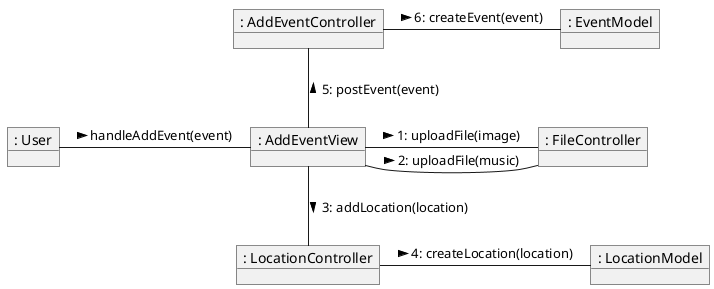 @startuml analysisColaborationDiagramUC6
object ": User" as UserReg
object ": AddEventView" as AddEventView
object ": FileController" as FileController
object ": LocationController" as LocationController
object ": AddEventController" as AddEventController
object ": EventModel" as EventModel
object ": LocationModel" as LocationModel

UserReg -r- AddEventView : handleAddEvent(event) >
AddEventView -r- FileController: > 1: uploadFile(image) 
AddEventView -r- FileController: > 2: uploadFile(music) 
AddEventView -d- LocationController: > 3: addLocation(location) 
LocationController -r- LocationModel: > 4: createLocation(location) 
AddEventView -u- AddEventController: > 5: postEvent(event) 
AddEventController -r- EventModel: > 6: createEvent(event) 

@enduml